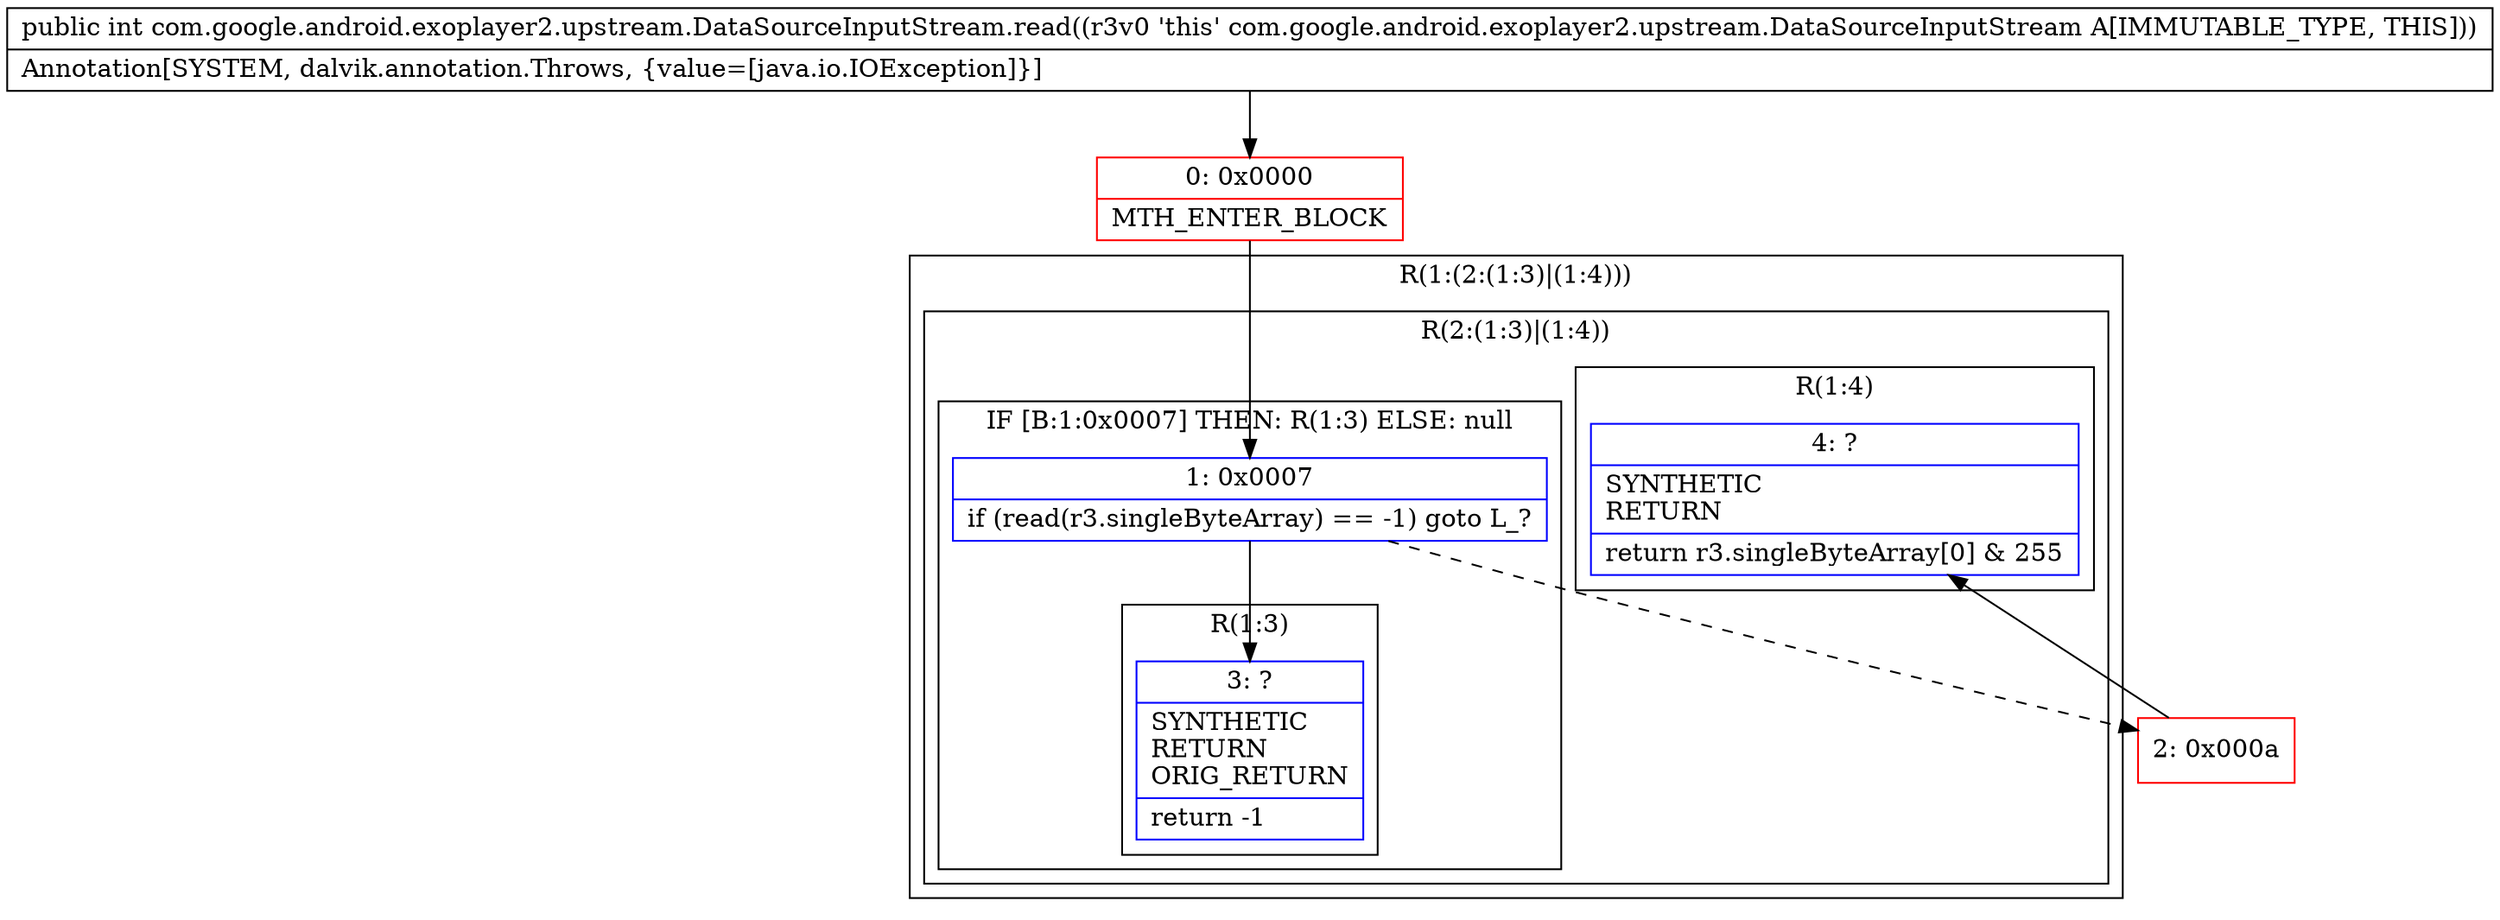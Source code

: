 digraph "CFG forcom.google.android.exoplayer2.upstream.DataSourceInputStream.read()I" {
subgraph cluster_Region_353619457 {
label = "R(1:(2:(1:3)|(1:4)))";
node [shape=record,color=blue];
subgraph cluster_Region_772794090 {
label = "R(2:(1:3)|(1:4))";
node [shape=record,color=blue];
subgraph cluster_IfRegion_1639776874 {
label = "IF [B:1:0x0007] THEN: R(1:3) ELSE: null";
node [shape=record,color=blue];
Node_1 [shape=record,label="{1\:\ 0x0007|if (read(r3.singleByteArray) == \-1) goto L_?\l}"];
subgraph cluster_Region_1801995902 {
label = "R(1:3)";
node [shape=record,color=blue];
Node_3 [shape=record,label="{3\:\ ?|SYNTHETIC\lRETURN\lORIG_RETURN\l|return \-1\l}"];
}
}
subgraph cluster_Region_1610673876 {
label = "R(1:4)";
node [shape=record,color=blue];
Node_4 [shape=record,label="{4\:\ ?|SYNTHETIC\lRETURN\l|return r3.singleByteArray[0] & 255\l}"];
}
}
}
Node_0 [shape=record,color=red,label="{0\:\ 0x0000|MTH_ENTER_BLOCK\l}"];
Node_2 [shape=record,color=red,label="{2\:\ 0x000a}"];
MethodNode[shape=record,label="{public int com.google.android.exoplayer2.upstream.DataSourceInputStream.read((r3v0 'this' com.google.android.exoplayer2.upstream.DataSourceInputStream A[IMMUTABLE_TYPE, THIS]))  | Annotation[SYSTEM, dalvik.annotation.Throws, \{value=[java.io.IOException]\}]\l}"];
MethodNode -> Node_0;
Node_1 -> Node_2[style=dashed];
Node_1 -> Node_3;
Node_0 -> Node_1;
Node_2 -> Node_4;
}

